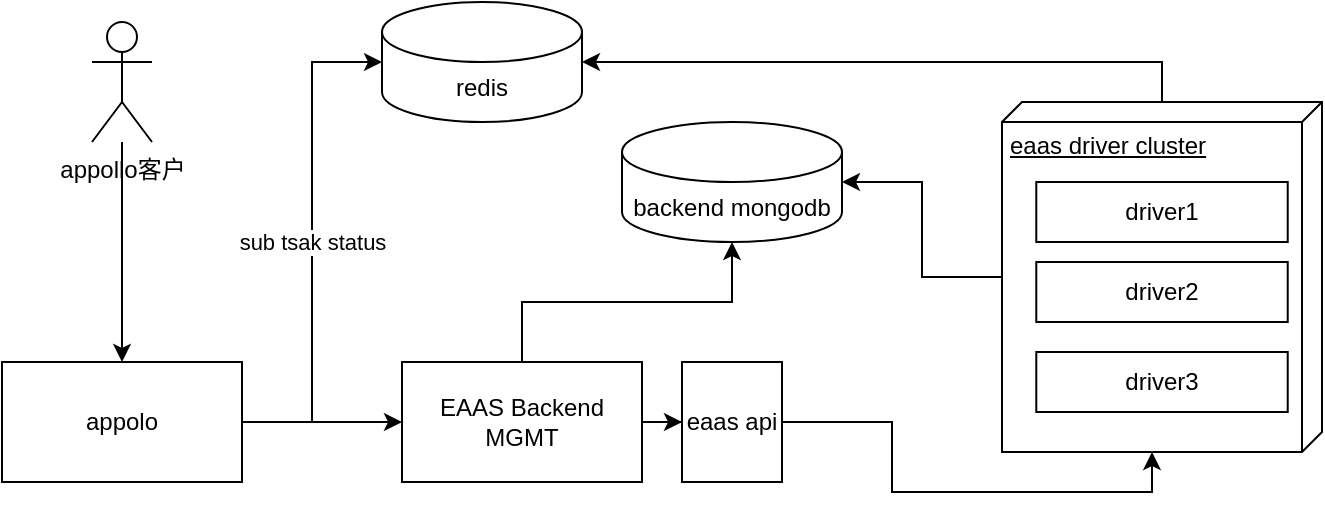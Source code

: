 <mxfile version="13.8.0" type="github">
  <diagram id="C5RBs43oDa-KdzZeNtuy" name="Page-1">
    <mxGraphModel dx="1422" dy="762" grid="1" gridSize="10" guides="1" tooltips="1" connect="1" arrows="1" fold="1" page="1" pageScale="1" pageWidth="827" pageHeight="1169" math="0" shadow="0">
      <root>
        <mxCell id="WIyWlLk6GJQsqaUBKTNV-0" />
        <mxCell id="WIyWlLk6GJQsqaUBKTNV-1" parent="WIyWlLk6GJQsqaUBKTNV-0" />
        <mxCell id="b1qxnUXUKzal_mXckwnI-26" style="edgeStyle=orthogonalEdgeStyle;rounded=0;orthogonalLoop=1;jettySize=auto;html=1;entryX=1;entryY=0.5;entryDx=0;entryDy=0;entryPerimeter=0;" edge="1" parent="WIyWlLk6GJQsqaUBKTNV-1" source="b1qxnUXUKzal_mXckwnI-23" target="b1qxnUXUKzal_mXckwnI-2">
          <mxGeometry relative="1" as="geometry" />
        </mxCell>
        <mxCell id="b1qxnUXUKzal_mXckwnI-9" style="edgeStyle=orthogonalEdgeStyle;rounded=0;orthogonalLoop=1;jettySize=auto;html=1;entryX=0;entryY=0.5;entryDx=0;entryDy=0;" edge="1" parent="WIyWlLk6GJQsqaUBKTNV-1" source="b1qxnUXUKzal_mXckwnI-0" target="b1qxnUXUKzal_mXckwnI-3">
          <mxGeometry relative="1" as="geometry" />
        </mxCell>
        <mxCell id="b1qxnUXUKzal_mXckwnI-20" style="edgeStyle=orthogonalEdgeStyle;rounded=0;orthogonalLoop=1;jettySize=auto;html=1;entryX=0.5;entryY=1;entryDx=0;entryDy=0;entryPerimeter=0;" edge="1" parent="WIyWlLk6GJQsqaUBKTNV-1" source="b1qxnUXUKzal_mXckwnI-0" target="b1qxnUXUKzal_mXckwnI-2">
          <mxGeometry relative="1" as="geometry" />
        </mxCell>
        <mxCell id="b1qxnUXUKzal_mXckwnI-0" value="EAAS Backend MGMT" style="rounded=0;whiteSpace=wrap;html=1;" vertex="1" parent="WIyWlLk6GJQsqaUBKTNV-1">
          <mxGeometry x="260" y="430" width="120" height="60" as="geometry" />
        </mxCell>
        <mxCell id="b1qxnUXUKzal_mXckwnI-1" value="redis" style="shape=cylinder3;whiteSpace=wrap;html=1;boundedLbl=1;backgroundOutline=1;size=15;" vertex="1" parent="WIyWlLk6GJQsqaUBKTNV-1">
          <mxGeometry x="250" y="250" width="100" height="60" as="geometry" />
        </mxCell>
        <mxCell id="b1qxnUXUKzal_mXckwnI-2" value="backend mongodb" style="shape=cylinder3;whiteSpace=wrap;html=1;boundedLbl=1;backgroundOutline=1;size=15;" vertex="1" parent="WIyWlLk6GJQsqaUBKTNV-1">
          <mxGeometry x="370" y="310" width="110" height="60" as="geometry" />
        </mxCell>
        <mxCell id="b1qxnUXUKzal_mXckwnI-30" style="edgeStyle=orthogonalEdgeStyle;rounded=0;orthogonalLoop=1;jettySize=auto;html=1;entryX=0;entryY=0;entryDx=175;entryDy=85;entryPerimeter=0;" edge="1" parent="WIyWlLk6GJQsqaUBKTNV-1" source="b1qxnUXUKzal_mXckwnI-3" target="b1qxnUXUKzal_mXckwnI-23">
          <mxGeometry relative="1" as="geometry" />
        </mxCell>
        <mxCell id="b1qxnUXUKzal_mXckwnI-3" value="eaas api" style="rounded=0;whiteSpace=wrap;html=1;" vertex="1" parent="WIyWlLk6GJQsqaUBKTNV-1">
          <mxGeometry x="400" y="430" width="50" height="60" as="geometry" />
        </mxCell>
        <mxCell id="b1qxnUXUKzal_mXckwnI-6" style="edgeStyle=orthogonalEdgeStyle;rounded=0;orthogonalLoop=1;jettySize=auto;html=1;entryX=0.5;entryY=0;entryDx=0;entryDy=0;" edge="1" parent="WIyWlLk6GJQsqaUBKTNV-1" source="b1qxnUXUKzal_mXckwnI-4" target="b1qxnUXUKzal_mXckwnI-5">
          <mxGeometry relative="1" as="geometry" />
        </mxCell>
        <mxCell id="b1qxnUXUKzal_mXckwnI-4" value="appollo客户" style="shape=umlActor;verticalLabelPosition=bottom;verticalAlign=top;html=1;outlineConnect=0;" vertex="1" parent="WIyWlLk6GJQsqaUBKTNV-1">
          <mxGeometry x="105" y="260" width="30" height="60" as="geometry" />
        </mxCell>
        <mxCell id="b1qxnUXUKzal_mXckwnI-7" style="edgeStyle=orthogonalEdgeStyle;rounded=0;orthogonalLoop=1;jettySize=auto;html=1;entryX=0;entryY=0.5;entryDx=0;entryDy=0;" edge="1" parent="WIyWlLk6GJQsqaUBKTNV-1" source="b1qxnUXUKzal_mXckwnI-5" target="b1qxnUXUKzal_mXckwnI-0">
          <mxGeometry relative="1" as="geometry" />
        </mxCell>
        <mxCell id="b1qxnUXUKzal_mXckwnI-5" value="appolo" style="rounded=0;whiteSpace=wrap;html=1;" vertex="1" parent="WIyWlLk6GJQsqaUBKTNV-1">
          <mxGeometry x="60" y="430" width="120" height="60" as="geometry" />
        </mxCell>
        <mxCell id="b1qxnUXUKzal_mXckwnI-8" value="sub tsak status" style="edgeStyle=orthogonalEdgeStyle;rounded=0;orthogonalLoop=1;jettySize=auto;html=1;entryX=0;entryY=0.5;entryDx=0;entryDy=0;entryPerimeter=0;" edge="1" parent="WIyWlLk6GJQsqaUBKTNV-1" source="b1qxnUXUKzal_mXckwnI-5" target="b1qxnUXUKzal_mXckwnI-1">
          <mxGeometry relative="1" as="geometry" />
        </mxCell>
        <mxCell id="b1qxnUXUKzal_mXckwnI-29" value="" style="group" vertex="1" connectable="0" parent="WIyWlLk6GJQsqaUBKTNV-1">
          <mxGeometry x="560" y="300" width="160" height="175" as="geometry" />
        </mxCell>
        <mxCell id="b1qxnUXUKzal_mXckwnI-28" value="" style="group" vertex="1" connectable="0" parent="b1qxnUXUKzal_mXckwnI-29">
          <mxGeometry width="160" height="175" as="geometry" />
        </mxCell>
        <mxCell id="b1qxnUXUKzal_mXckwnI-23" value="&lt;span style=&quot;text-align: center&quot;&gt;eaas driver cluster&lt;/span&gt;" style="verticalAlign=top;align=left;spacingTop=8;spacingLeft=2;spacingRight=12;shape=cube;size=10;direction=south;fontStyle=4;html=1;" vertex="1" parent="b1qxnUXUKzal_mXckwnI-28">
          <mxGeometry width="160" height="175" as="geometry" />
        </mxCell>
        <mxCell id="b1qxnUXUKzal_mXckwnI-14" value="driver1" style="rounded=0;whiteSpace=wrap;html=1;" vertex="1" parent="b1qxnUXUKzal_mXckwnI-28">
          <mxGeometry x="17.143" y="40" width="125.714" height="30" as="geometry" />
        </mxCell>
        <mxCell id="b1qxnUXUKzal_mXckwnI-15" value="driver2" style="rounded=0;whiteSpace=wrap;html=1;" vertex="1" parent="b1qxnUXUKzal_mXckwnI-28">
          <mxGeometry x="17.143" y="80" width="125.714" height="30" as="geometry" />
        </mxCell>
        <mxCell id="b1qxnUXUKzal_mXckwnI-16" value="driver3" style="rounded=0;whiteSpace=wrap;html=1;" vertex="1" parent="b1qxnUXUKzal_mXckwnI-28">
          <mxGeometry x="17.143" y="125" width="125.714" height="30" as="geometry" />
        </mxCell>
        <mxCell id="b1qxnUXUKzal_mXckwnI-31" style="edgeStyle=orthogonalEdgeStyle;rounded=0;orthogonalLoop=1;jettySize=auto;html=1;entryX=1;entryY=0.5;entryDx=0;entryDy=0;entryPerimeter=0;" edge="1" parent="WIyWlLk6GJQsqaUBKTNV-1" source="b1qxnUXUKzal_mXckwnI-23" target="b1qxnUXUKzal_mXckwnI-1">
          <mxGeometry relative="1" as="geometry">
            <Array as="points">
              <mxPoint x="640" y="280" />
            </Array>
          </mxGeometry>
        </mxCell>
      </root>
    </mxGraphModel>
  </diagram>
</mxfile>
